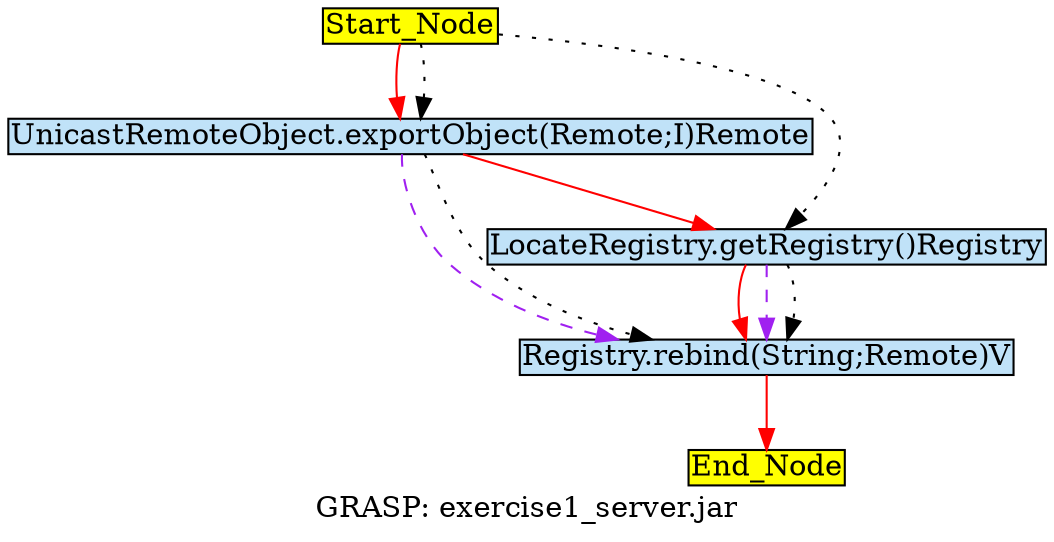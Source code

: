 digraph G {
	graph[label="GRASP: exercise1_server.jar"];	node[style=filled,fillcolor ="white",shape=box,margin=0.02,width=0,height=0];
	"Start_Node"[fillcolor ="yellow",style="filled" ];
	"End_Node"[fillcolor ="yellow",style="filled" ];
	"UnicastRemoteObject.exportObject(Remote;I)Remote"[fillcolor ="#c0e2f8",style="filled" ];
	"Registry.rebind(String;Remote)V"[fillcolor ="#c0e2f8",style="filled" ];
	"LocateRegistry.getRegistry()Registry"[fillcolor ="#c0e2f8",style="filled" ];
	"Start_Node"[fillcolor ="yellow",style="filled" ];
	"UnicastRemoteObject.exportObject(Remote;I)Remote" -> "Registry.rebind(String;Remote)V"[color="purple",style=dashed];
	"UnicastRemoteObject.exportObject(Remote;I)Remote" -> "Registry.rebind(String;Remote)V"[color="black",style=dotted];
	"UnicastRemoteObject.exportObject(Remote;I)Remote" -> "LocateRegistry.getRegistry()Registry"[color="red",style=solid];
	"Registry.rebind(String;Remote)V" -> "End_Node"[color="red",style=solid];
	"LocateRegistry.getRegistry()Registry" -> "Registry.rebind(String;Remote)V"[color="red",style=solid];
	"LocateRegistry.getRegistry()Registry" -> "Registry.rebind(String;Remote)V"[color="purple",style=dashed];
	"LocateRegistry.getRegistry()Registry" -> "Registry.rebind(String;Remote)V"[color="black",style=dotted];
	"Start_Node" -> "UnicastRemoteObject.exportObject(Remote;I)Remote"[color="red",style=solid];
	"Start_Node" -> "UnicastRemoteObject.exportObject(Remote;I)Remote"[color="black",style=dotted];
	"Start_Node" -> "LocateRegistry.getRegistry()Registry"[color="black",style=dotted];
}
